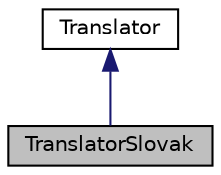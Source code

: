 digraph "TranslatorSlovak"
{
 // INTERACTIVE_SVG=YES
  edge [fontname="Helvetica",fontsize="10",labelfontname="Helvetica",labelfontsize="10"];
  node [fontname="Helvetica",fontsize="10",shape=record];
  Node0 [label="TranslatorSlovak",height=0.2,width=0.4,color="black", fillcolor="grey75", style="filled", fontcolor="black"];
  Node1 -> Node0 [dir="back",color="midnightblue",fontsize="10",style="solid",fontname="Helvetica"];
  Node1 [label="Translator",height=0.2,width=0.4,color="black", fillcolor="white", style="filled",URL="$d8/dfb/class_translator.html",tooltip="Abstract base class for all translatable text fragments. "];
}

